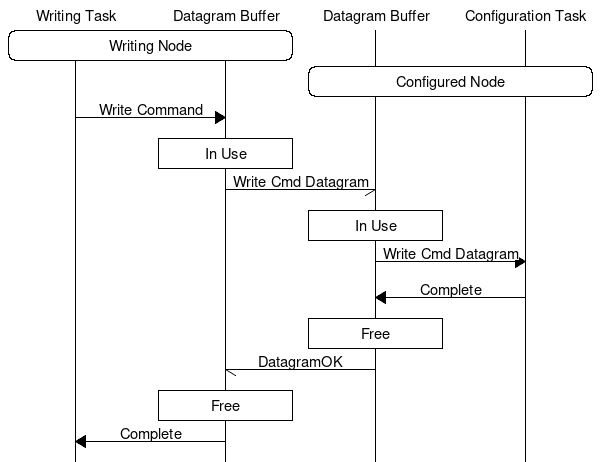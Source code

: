 # MSC for normal mem config write operation
msc {

  s [label="Writing Task"], sb [label="Datagram Buffer"], 
  rb [label="Datagram Buffer"], r [label="Configuration Task"];

  s rbox sb [label="Writing Node"];
  rb rbox r [label="Configured Node"];
  
  s=>sb [label="Write Command"];
  sb box sb [label="In Use"];
  
  sb->rb [ label = "Write Cmd Datagram" ] ;
  rb box rb [label="In Use"];

  rb=>r [label="Write Cmd Datagram"];
  r=>rb [label="Complete"];

  rb box rb [label="Free"];
  
  rb -> sb [ label="DatagramOK" ] ;
  
  sb box sb [label="Free"];
  sb=>s [label="Complete"];
    
}
